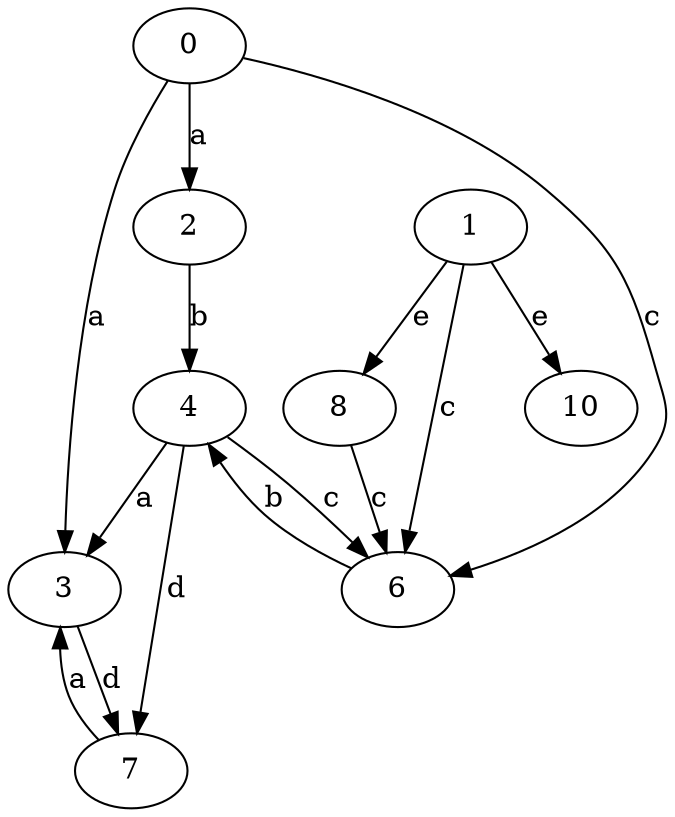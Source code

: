 strict digraph  {
2;
3;
4;
6;
0;
7;
8;
1;
10;
2 -> 4  [label=b];
3 -> 7  [label=d];
4 -> 3  [label=a];
4 -> 6  [label=c];
4 -> 7  [label=d];
6 -> 4  [label=b];
0 -> 2  [label=a];
0 -> 3  [label=a];
0 -> 6  [label=c];
7 -> 3  [label=a];
8 -> 6  [label=c];
1 -> 6  [label=c];
1 -> 8  [label=e];
1 -> 10  [label=e];
}
